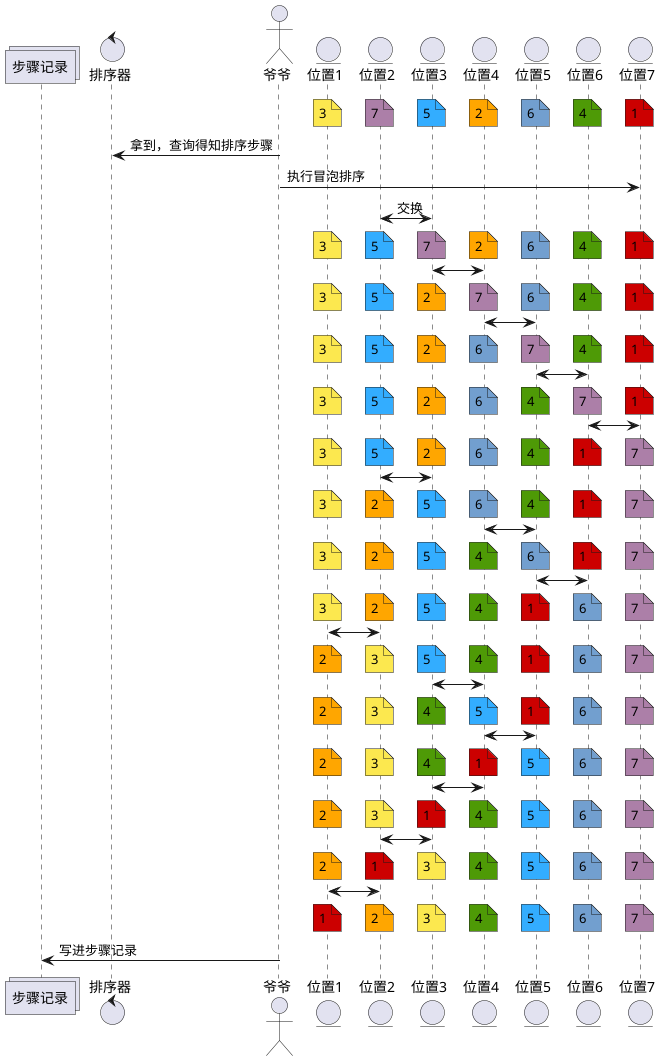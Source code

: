 @startuml exampleTimeline

collections 步骤记录 as result 
control     排序器 as sorter
actor       爷爷   as greeze
entity      位置1  as position_1
entity      位置2  as position_2
entity      位置3  as position_3
entity      位置4  as position_4
entity      位置5  as position_5
entity      位置6  as position_6
entity      位置7  as position_7

note over position_1 #fce84f:3
/note over position_2 #ac7fa8:7
/note over position_3 #33adff:5
/note over position_4 #ffa600:2
/note over position_5 #729fcf:6
/note over position_6 #4e9a06:4
/note over position_7 #cc0000:1

sorter <- greeze:拿到，查询得知排序步骤
greeze -> position_7:执行冒泡排序

position_2 <-> position_3:交换

note over position_1 #fce84f:3
/note over position_2 #33adff:5
/note over position_3 #ac7fa8:7
/note over position_4 #ffa600:2
/note over position_5 #729fcf:6
/note over position_6 #4e9a06:4
/note over position_7 #cc0000:1

position_4 <-> position_3

note over position_1 #fce84f:3
/note over position_2 #33adff:5
/note over position_3 #ffa600:2
/note over position_4 #ac7fa8:7
/note over position_5 #729fcf:6
/note over position_6 #4e9a06:4
/note over position_7 #cc0000:1

position_4 <-> position_5

note over position_1 #fce84f:3
/note over position_2 #33adff:5
/note over position_3 #ffa600:2
/note over position_4 #729fcf:6
/note over position_5 #ac7fa8:7
/note over position_6 #4e9a06:4
/note over position_7 #cc0000:1

position_5 <-> position_6

note over position_1 #fce84f:3
/note over position_2 #33adff:5
/note over position_3 #ffa600:2
/note over position_4 #729fcf:6
/note over position_5 #4e9a06:4
/note over position_6 #ac7fa8:7
/note over position_7 #cc0000:1

position_7 <-> position_6

note over position_1 #fce84f:3
/note over position_2 #33adff:5
/note over position_3 #ffa600:2
/note over position_4 #729fcf:6
/note over position_5 #4e9a06:4
/note over position_6 #cc0000:1
/note over position_7 #ac7fa8:7

position_2 <-> position_3

note over position_1 #fce84f:3
/note over position_2 #ffa600:2
/note over position_3 #33adff:5
/note over position_4 #729fcf:6
/note over position_5 #4e9a06:4
/note over position_6 #cc0000:1
/note over position_7 #ac7fa8:7

position_4 <-> position_5

note over position_1 #fce84f:3
/note over position_2 #ffa600:2
/note over position_3 #33adff:5
/note over position_4 #4e9a06:4
/note over position_5 #729fcf:6
/note over position_6 #cc0000:1
/note over position_7 #ac7fa8:7

position_6 <-> position_5

note over position_1 #fce84f:3
/note over position_2 #ffa600:2
/note over position_3 #33adff:5
/note over position_4 #4e9a06:4
/note over position_5 #cc0000:1
/note over position_6 #729fcf:6
/note over position_7 #ac7fa8:7

position_1 <-> position_2

note over position_1 #ffa600:2
/note over position_2 #fce84f:3
/note over position_3 #33adff:5
/note over position_4 #4e9a06:4
/note over position_5 #cc0000:1
/note over position_6 #729fcf:6
/note over position_7 #ac7fa8:7

position_3 <-> position_4

note over position_1 #ffa600:2
/note over position_2 #fce84f:3
/note over position_3 #4e9a06:4
/note over position_4 #33adff:5
/note over position_5 #cc0000:1
/note over position_6 #729fcf:6
/note over position_7 #ac7fa8:7

position_5 <-> position_4

note over position_1 #ffa600:2
/note over position_2 #fce84f:3
/note over position_3 #4e9a06:4
/note over position_4 #cc0000:1
/note over position_5 #33adff:5
/note over position_6 #729fcf:6
/note over position_7 #ac7fa8:7

position_3 <-> position_4

note over position_1 #ffa600:2
/note over position_2 #fce84f:3
/note over position_3 #cc0000:1
/note over position_4 #4e9a06:4
/note over position_5 #33adff:5
/note over position_6 #729fcf:6
/note over position_7 #ac7fa8:7

position_3 <-> position_2

note over position_1 #ffa600:2
/note over position_2 #cc0000:1
/note over position_3 #fce84f:3
/note over position_4 #4e9a06:4
/note over position_5 #33adff:5
/note over position_6 #729fcf:6
/note over position_7 #ac7fa8:7

position_1 <-> position_2

note over position_1 #cc0000:1
/note over position_2 #ffa600:2
/note over position_3 #fce84f:3
/note over position_4 #4e9a06:4
/note over position_5 #33adff:5
/note over position_6 #729fcf:6
/note over position_7 #ac7fa8:7

greeze -> result: 写进步骤记录

@enduml